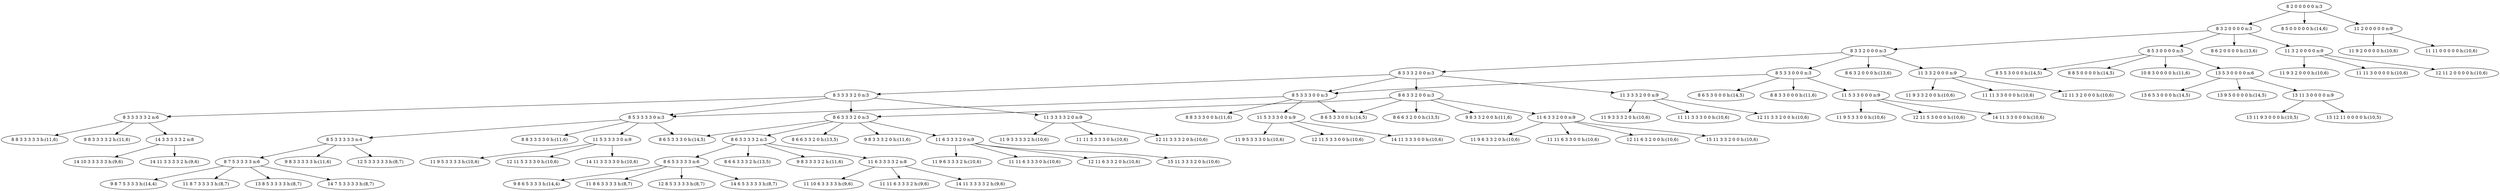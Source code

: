 strict digraph sapling15 {
overlap = none;
// 6: 5 1 1 1 1 1
17 [label="8 2 0 0 0 0 0 n:3"];
17 -> 818835
17 -> 818834
17 -> 818815
818835 [label="8 3 2 0 0 0 0 n:3"];
818835 -> 819056
818835 -> 819000
818835 -> 818999
818835 -> 818974
819056 [label="8 3 3 2 0 0 0 n:3"];
819056 -> 819111
819056 -> 819055
819056 -> 819110
819056 -> 819109
819111 [label="8 3 3 3 2 0 0 n:3"];
819111 -> 828964
819111 -> 828909
819111 -> 828843
819111 -> 828818
828964 [label="8 3 3 3 3 2 0 n:3"];
828964 -> 829018
828964 -> 828963
828964 -> 828908
828964 -> 829017
829018 [label="8 3 3 3 3 3 2 n:6"];
829018 -> 829275
829018 -> 829274
829018 -> 829273
829275 [label="8 8 3 3 3 3 3 h:(11,6)"];
829274 [label="9 8 3 3 3 3 2 h:(11,6)"];
829273 [label="14 3 3 3 3 3 2 n:8"];
829273 -> 829906
829273 -> 829905
829906 [label="14 10 3 3 3 3 3 h:(9,6)"];
829905 [label="14 11 3 3 3 3 2 h:(9,6)"];
828963 [label="8 5 3 3 3 3 0 n:3"];
828963 -> 829426
828963 -> 829612
828963 -> 829611
828963 -> 829587
829426 [label="8 5 3 3 3 3 3 n:4"];
829426 -> 512035
829426 -> 829464
829426 -> 829463
512035 [label="8 7 5 3 3 3 3 n:6"];
512035 -> 516734
512035 -> 516733
512035 -> 516732
512035 -> 516731
516734 [label="9 8 7 5 3 3 3 h:(14,4)"];
516733 [label="11 8 7 3 3 3 3 h:(8,7)"];
516732 [label="13 8 5 3 3 3 3 h:(8,7)"];
516731 [label="14 7 5 3 3 3 3 h:(8,7)"];
829464 [label="9 8 3 3 3 3 3 h:(11,6)"];
829463 [label="12 5 3 3 3 3 3 h:(8,7)"];
829612 [label="8 6 5 3 3 3 0 h:(14,5)"];
829611 [label="8 8 3 3 3 3 0 h:(11,6)"];
829587 [label="11 5 3 3 3 3 0 n:9"];
829587 -> 829610
829587 -> 829609
829587 -> 829608
829610 [label="11 9 5 3 3 3 3 h:(10,6)"];
829609 [label="12 11 5 3 3 3 0 h:(10,6)"];
829608 [label="14 11 3 3 3 3 0 h:(10,6)"];
828908 [label="8 6 3 3 3 2 0 n:3"];
828908 -> 829371
828908 -> 829612
828908 -> 829792
828908 -> 829791
828908 -> 829762
829371 [label="8 6 3 3 3 3 2 n:3"];
829371 -> 829425
829371 -> 829424
829371 -> 829423
829371 -> 829422
829425 [label="8 6 5 3 3 3 3 n:6"];
829425 -> 829944
829425 -> 829943
829425 -> 829942
829425 -> 829941
829944 [label="9 8 6 5 3 3 3 h:(14,4)"];
829943 [label="11 8 6 3 3 3 3 h:(8,7)"];
829942 [label="12 8 5 3 3 3 3 h:(8,7)"];
829941 [label="14 6 5 3 3 3 3 h:(8,7)"];
829424 [label="8 6 6 3 3 3 2 h:(13,5)"];
829423 [label="9 8 3 3 3 3 2 h:(11,6)"];
829422 [label="11 6 3 3 3 3 2 n:8"];
829422 -> 829970
829422 -> 829969
829422 -> 829968
829970 [label="11 10 6 3 3 3 3 h:(9,6)"];
829969 [label="11 11 6 3 3 3 2 h:(9,6)"];
829968 [label="14 11 3 3 3 3 2 h:(9,6)"];
829792 [label="8 6 6 3 3 2 0 h:(13,5)"];
829791 [label="9 8 3 3 3 2 0 h:(11,6)"];
829762 [label="11 6 3 3 3 2 0 n:9"];
829762 -> 829790
829762 -> 829789
829762 -> 829788
829762 -> 829787
829790 [label="11 9 6 3 3 3 2 h:(10,6)"];
829789 [label="11 11 6 3 3 3 0 h:(10,6)"];
829788 [label="12 11 6 3 3 2 0 h:(10,6)"];
829787 [label="15 11 3 3 3 2 0 h:(10,6)"];
829017 [label="11 3 3 3 3 2 0 n:9"];
829017 -> 829816
829017 -> 829815
829017 -> 829814
829816 [label="11 9 3 3 3 3 2 h:(10,6)"];
829815 [label="11 11 3 3 3 3 0 h:(10,6)"];
829814 [label="12 11 3 3 3 2 0 h:(10,6)"];
828909 [label="8 5 3 3 3 0 0 n:3"];
828909 -> 828963
828909 -> 828907
828909 -> 828962
828909 -> 828961
828907 [label="8 6 5 3 3 0 0 h:(14,5)"];
828962 [label="8 8 3 3 3 0 0 h:(11,6)"];
828961 [label="11 5 3 3 3 0 0 n:9"];
828961 -> 829839
828961 -> 829838
828961 -> 829837
829839 [label="11 9 5 3 3 3 0 h:(10,6)"];
829838 [label="12 11 5 3 3 0 0 h:(10,6)"];
829837 [label="14 11 3 3 3 0 0 h:(10,6)"];
828843 [label="8 6 3 3 2 0 0 n:3"];
828843 -> 828908
828843 -> 828907
828843 -> 828906
828843 -> 828905
828843 -> 828904
828906 [label="8 6 6 3 2 0 0 h:(13,5)"];
828905 [label="9 8 3 3 2 0 0 h:(11,6)"];
828904 [label="11 6 3 3 2 0 0 n:9"];
828904 -> 829867
828904 -> 829866
828904 -> 829865
828904 -> 829864
829867 [label="11 9 6 3 3 2 0 h:(10,6)"];
829866 [label="11 11 6 3 3 0 0 h:(10,6)"];
829865 [label="12 11 6 3 2 0 0 h:(10,6)"];
829864 [label="15 11 3 3 2 0 0 h:(10,6)"];
828818 [label="11 3 3 3 2 0 0 n:9"];
828818 -> 828842
828818 -> 828841
828818 -> 828840
828842 [label="11 9 3 3 3 2 0 h:(10,6)"];
828841 [label="11 11 3 3 3 0 0 h:(10,6)"];
828840 [label="12 11 3 3 2 0 0 h:(10,6)"];
819055 [label="8 5 3 3 0 0 0 n:3"];
819055 -> 828909
819055 -> 829179
819055 -> 829178
819055 -> 829154
829179 [label="8 6 5 3 0 0 0 h:(14,5)"];
829178 [label="8 8 3 3 0 0 0 h:(11,6)"];
829154 [label="11 5 3 3 0 0 0 n:9"];
829154 -> 829177
829154 -> 829176
829154 -> 829175
829177 [label="11 9 5 3 3 0 0 h:(10,6)"];
829176 [label="12 11 5 3 0 0 0 h:(10,6)"];
829175 [label="14 11 3 3 0 0 0 h:(10,6)"];
819110 [label="8 6 3 2 0 0 0 h:(13,6)"];
819109 [label="11 3 3 2 0 0 0 n:9"];
819109 -> 829203
819109 -> 829202
819109 -> 829201
829203 [label="11 9 3 3 2 0 0 h:(10,6)"];
829202 [label="11 11 3 3 0 0 0 h:(10,6)"];
829201 [label="12 11 3 2 0 0 0 h:(10,6)"];
819000 [label="8 5 3 0 0 0 0 n:5"];
819000 -> 819045
819000 -> 819044
819000 -> 819043
819000 -> 819042
819045 [label="8 5 5 3 0 0 0 h:(14,5)"];
819044 [label="8 8 5 0 0 0 0 h:(14,5)"];
819043 [label="10 8 3 0 0 0 0 h:(11,6)"];
819042 [label="13 5 3 0 0 0 0 n:6"];
819042 -> 829238
819042 -> 829237
819042 -> 829236
829238 [label="13 6 5 3 0 0 0 h:(14,5)"];
829237 [label="13 9 5 0 0 0 0 h:(14,5)"];
829236 [label="13 11 3 0 0 0 0 n:9"];
829236 -> 829885
829236 -> 829884
829885 [label="13 11 9 3 0 0 0 h:(10,5)"];
829884 [label="13 12 11 0 0 0 0 h:(10,5)"];
818999 [label="8 6 2 0 0 0 0 h:(13,6)"];
818974 [label="11 3 2 0 0 0 0 n:9"];
818974 -> 818998
818974 -> 818997
818974 -> 818996
818998 [label="11 9 3 2 0 0 0 h:(10,6)"];
818997 [label="11 11 3 0 0 0 0 h:(10,6)"];
818996 [label="12 11 2 0 0 0 0 h:(10,6)"];
818834 [label="8 5 0 0 0 0 0 h:(14,6)"];
818815 [label="11 2 0 0 0 0 0 n:9"];
818815 -> 818833
818815 -> 818832
818833 [label="11 9 2 0 0 0 0 h:(10,6)"];
818832 [label="11 11 0 0 0 0 0 h:(10,6)"];
}
